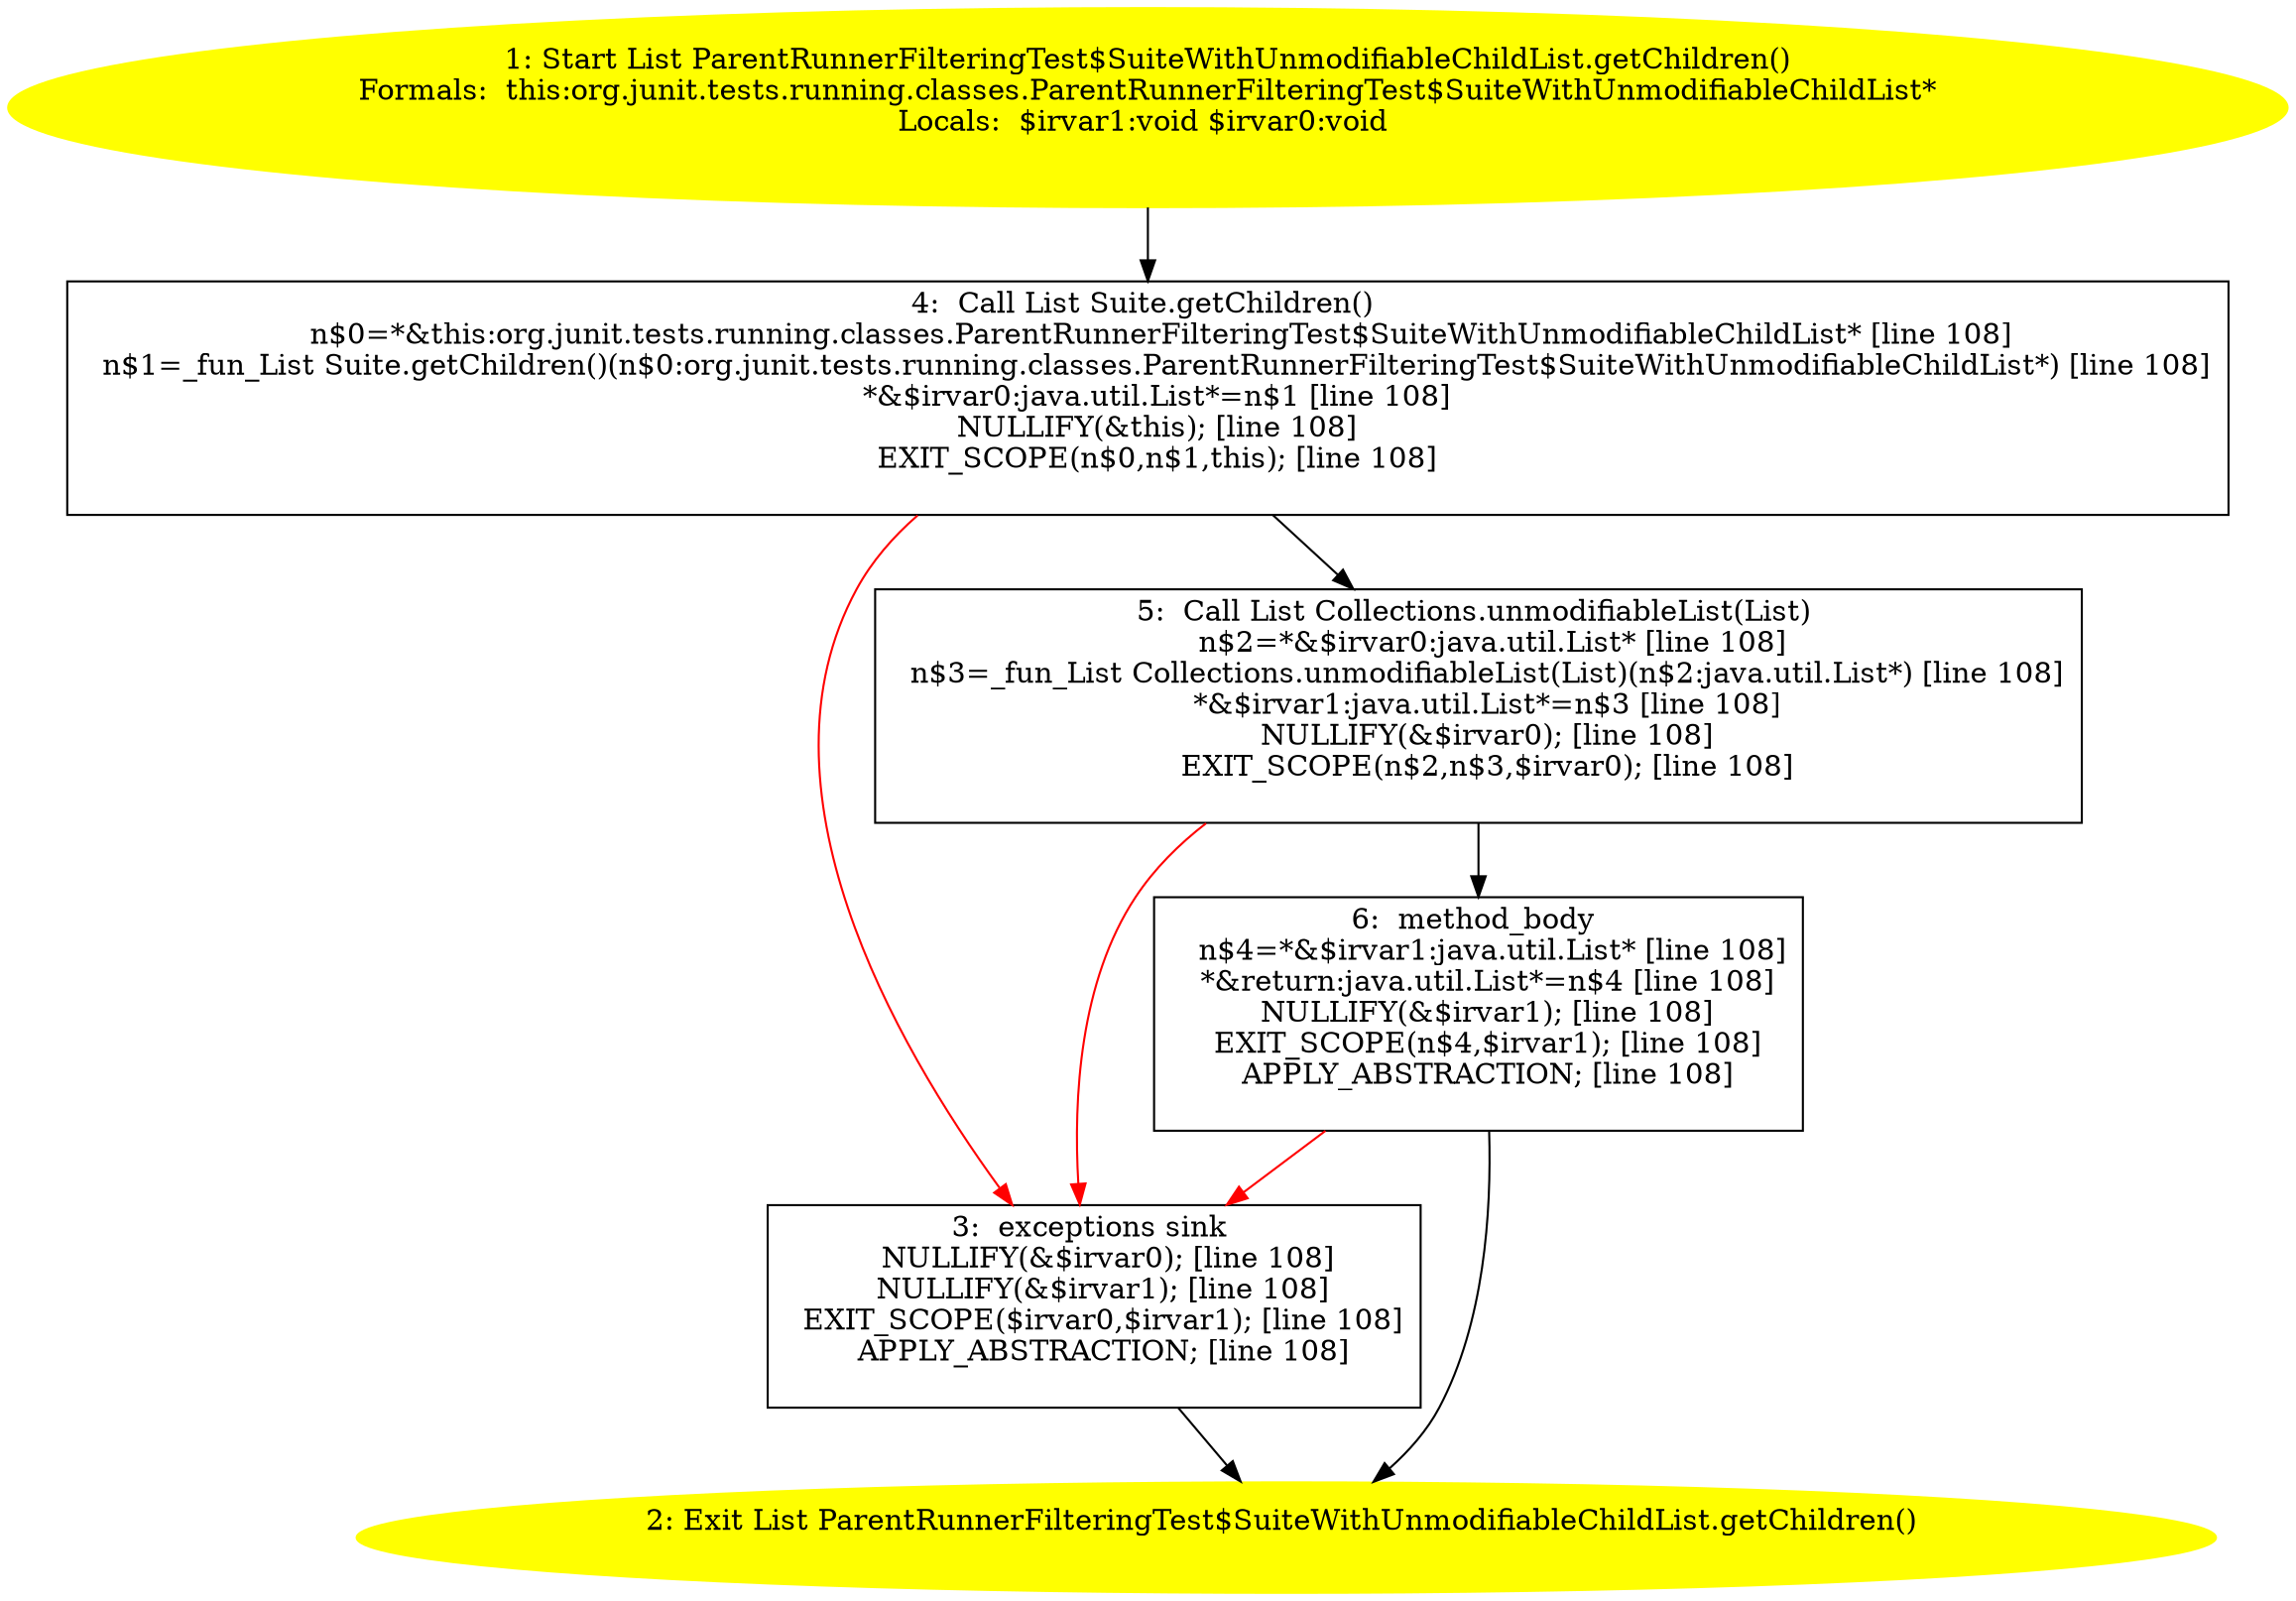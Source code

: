 /* @generated */
digraph cfg {
"org.junit.tests.running.classes.ParentRunnerFilteringTest$SuiteWithUnmodifiableChildList.getChildren.ca835381939a54ad126fdff845cc18c8_1" [label="1: Start List ParentRunnerFilteringTest$SuiteWithUnmodifiableChildList.getChildren()\nFormals:  this:org.junit.tests.running.classes.ParentRunnerFilteringTest$SuiteWithUnmodifiableChildList*\nLocals:  $irvar1:void $irvar0:void \n  " color=yellow style=filled]
	

	 "org.junit.tests.running.classes.ParentRunnerFilteringTest$SuiteWithUnmodifiableChildList.getChildren.ca835381939a54ad126fdff845cc18c8_1" -> "org.junit.tests.running.classes.ParentRunnerFilteringTest$SuiteWithUnmodifiableChildList.getChildren.ca835381939a54ad126fdff845cc18c8_4" ;
"org.junit.tests.running.classes.ParentRunnerFilteringTest$SuiteWithUnmodifiableChildList.getChildren.ca835381939a54ad126fdff845cc18c8_2" [label="2: Exit List ParentRunnerFilteringTest$SuiteWithUnmodifiableChildList.getChildren() \n  " color=yellow style=filled]
	

"org.junit.tests.running.classes.ParentRunnerFilteringTest$SuiteWithUnmodifiableChildList.getChildren.ca835381939a54ad126fdff845cc18c8_3" [label="3:  exceptions sink \n   NULLIFY(&$irvar0); [line 108]\n  NULLIFY(&$irvar1); [line 108]\n  EXIT_SCOPE($irvar0,$irvar1); [line 108]\n  APPLY_ABSTRACTION; [line 108]\n " shape="box"]
	

	 "org.junit.tests.running.classes.ParentRunnerFilteringTest$SuiteWithUnmodifiableChildList.getChildren.ca835381939a54ad126fdff845cc18c8_3" -> "org.junit.tests.running.classes.ParentRunnerFilteringTest$SuiteWithUnmodifiableChildList.getChildren.ca835381939a54ad126fdff845cc18c8_2" ;
"org.junit.tests.running.classes.ParentRunnerFilteringTest$SuiteWithUnmodifiableChildList.getChildren.ca835381939a54ad126fdff845cc18c8_4" [label="4:  Call List Suite.getChildren() \n   n$0=*&this:org.junit.tests.running.classes.ParentRunnerFilteringTest$SuiteWithUnmodifiableChildList* [line 108]\n  n$1=_fun_List Suite.getChildren()(n$0:org.junit.tests.running.classes.ParentRunnerFilteringTest$SuiteWithUnmodifiableChildList*) [line 108]\n  *&$irvar0:java.util.List*=n$1 [line 108]\n  NULLIFY(&this); [line 108]\n  EXIT_SCOPE(n$0,n$1,this); [line 108]\n " shape="box"]
	

	 "org.junit.tests.running.classes.ParentRunnerFilteringTest$SuiteWithUnmodifiableChildList.getChildren.ca835381939a54ad126fdff845cc18c8_4" -> "org.junit.tests.running.classes.ParentRunnerFilteringTest$SuiteWithUnmodifiableChildList.getChildren.ca835381939a54ad126fdff845cc18c8_5" ;
	 "org.junit.tests.running.classes.ParentRunnerFilteringTest$SuiteWithUnmodifiableChildList.getChildren.ca835381939a54ad126fdff845cc18c8_4" -> "org.junit.tests.running.classes.ParentRunnerFilteringTest$SuiteWithUnmodifiableChildList.getChildren.ca835381939a54ad126fdff845cc18c8_3" [color="red" ];
"org.junit.tests.running.classes.ParentRunnerFilteringTest$SuiteWithUnmodifiableChildList.getChildren.ca835381939a54ad126fdff845cc18c8_5" [label="5:  Call List Collections.unmodifiableList(List) \n   n$2=*&$irvar0:java.util.List* [line 108]\n  n$3=_fun_List Collections.unmodifiableList(List)(n$2:java.util.List*) [line 108]\n  *&$irvar1:java.util.List*=n$3 [line 108]\n  NULLIFY(&$irvar0); [line 108]\n  EXIT_SCOPE(n$2,n$3,$irvar0); [line 108]\n " shape="box"]
	

	 "org.junit.tests.running.classes.ParentRunnerFilteringTest$SuiteWithUnmodifiableChildList.getChildren.ca835381939a54ad126fdff845cc18c8_5" -> "org.junit.tests.running.classes.ParentRunnerFilteringTest$SuiteWithUnmodifiableChildList.getChildren.ca835381939a54ad126fdff845cc18c8_6" ;
	 "org.junit.tests.running.classes.ParentRunnerFilteringTest$SuiteWithUnmodifiableChildList.getChildren.ca835381939a54ad126fdff845cc18c8_5" -> "org.junit.tests.running.classes.ParentRunnerFilteringTest$SuiteWithUnmodifiableChildList.getChildren.ca835381939a54ad126fdff845cc18c8_3" [color="red" ];
"org.junit.tests.running.classes.ParentRunnerFilteringTest$SuiteWithUnmodifiableChildList.getChildren.ca835381939a54ad126fdff845cc18c8_6" [label="6:  method_body \n   n$4=*&$irvar1:java.util.List* [line 108]\n  *&return:java.util.List*=n$4 [line 108]\n  NULLIFY(&$irvar1); [line 108]\n  EXIT_SCOPE(n$4,$irvar1); [line 108]\n  APPLY_ABSTRACTION; [line 108]\n " shape="box"]
	

	 "org.junit.tests.running.classes.ParentRunnerFilteringTest$SuiteWithUnmodifiableChildList.getChildren.ca835381939a54ad126fdff845cc18c8_6" -> "org.junit.tests.running.classes.ParentRunnerFilteringTest$SuiteWithUnmodifiableChildList.getChildren.ca835381939a54ad126fdff845cc18c8_2" ;
	 "org.junit.tests.running.classes.ParentRunnerFilteringTest$SuiteWithUnmodifiableChildList.getChildren.ca835381939a54ad126fdff845cc18c8_6" -> "org.junit.tests.running.classes.ParentRunnerFilteringTest$SuiteWithUnmodifiableChildList.getChildren.ca835381939a54ad126fdff845cc18c8_3" [color="red" ];
}
